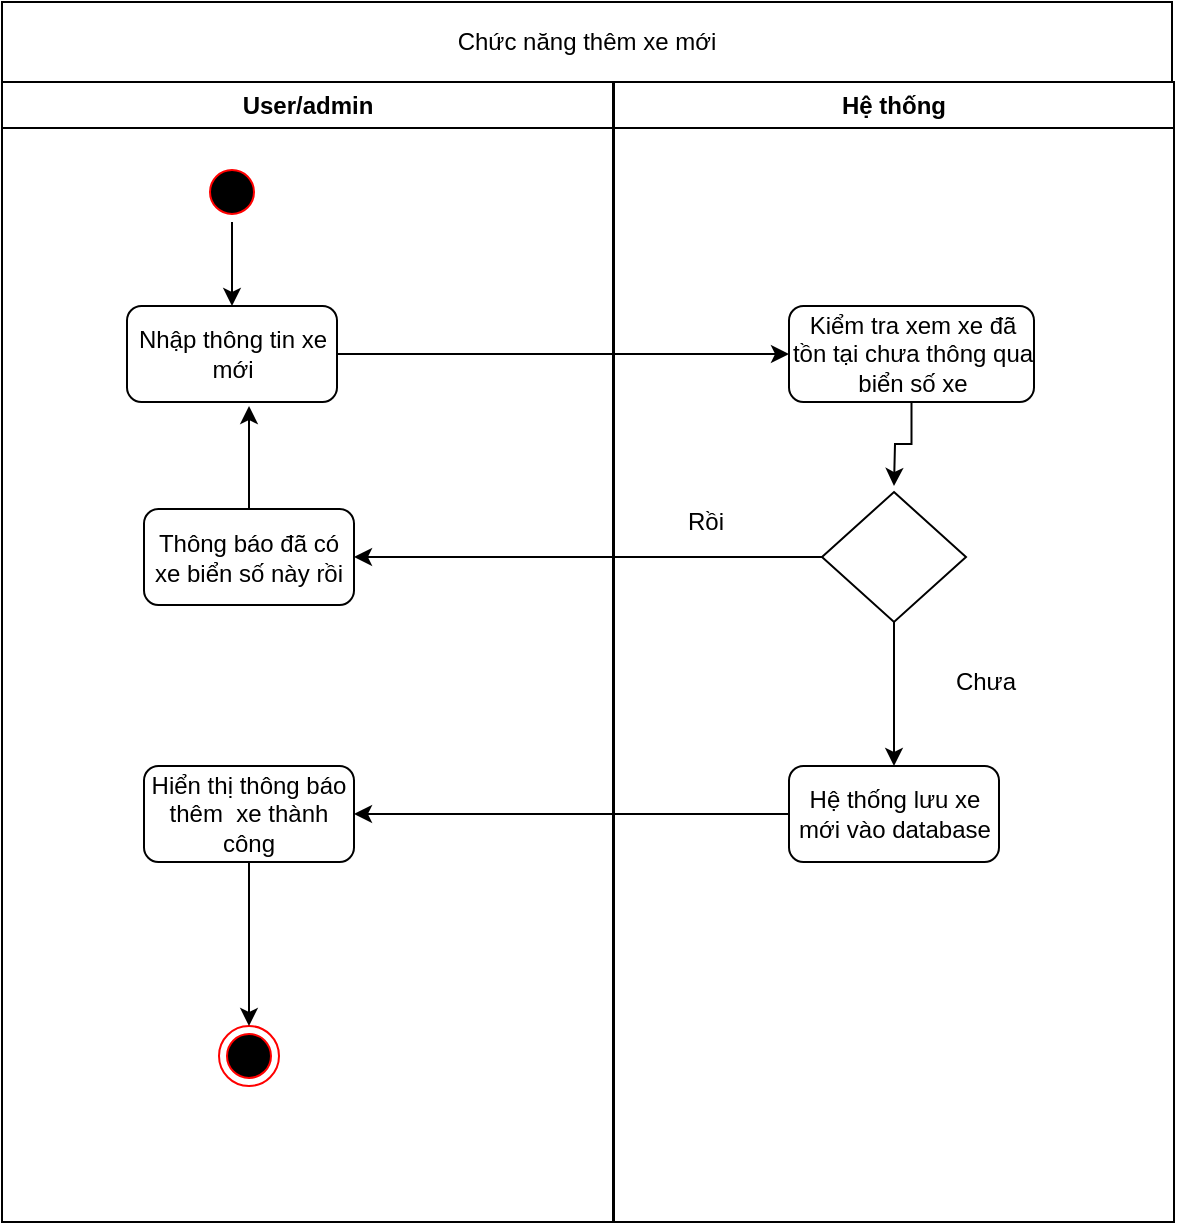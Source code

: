 <mxfile version="26.2.15">
  <diagram name="Page-1" id="e7e014a7-5840-1c2e-5031-d8a46d1fe8dd">
    <mxGraphModel dx="1426" dy="711" grid="1" gridSize="10" guides="1" tooltips="1" connect="1" arrows="1" fold="1" page="1" pageScale="1" pageWidth="1169" pageHeight="826" background="none" math="0" shadow="0">
      <root>
        <mxCell id="0" />
        <mxCell id="1" parent="0" />
        <mxCell id="2" value="User/admin" style="swimlane;whiteSpace=wrap" parent="1" vertex="1">
          <mxGeometry x="139" y="128" width="305.5" height="570" as="geometry" />
        </mxCell>
        <mxCell id="iM6wuMetMFg2LBtmJiii-48" value="" style="edgeStyle=orthogonalEdgeStyle;rounded=0;orthogonalLoop=1;jettySize=auto;html=1;" edge="1" parent="2" source="5" target="iM6wuMetMFg2LBtmJiii-41">
          <mxGeometry relative="1" as="geometry" />
        </mxCell>
        <mxCell id="5" value="" style="ellipse;shape=startState;fillColor=#000000;strokeColor=#ff0000;" parent="2" vertex="1">
          <mxGeometry x="100" y="40" width="30" height="30" as="geometry" />
        </mxCell>
        <mxCell id="38" value="" style="ellipse;shape=endState;fillColor=#000000;strokeColor=#ff0000" parent="2" vertex="1">
          <mxGeometry x="108.5" y="472" width="30" height="30" as="geometry" />
        </mxCell>
        <mxCell id="iM6wuMetMFg2LBtmJiii-41" value="Nhập thông tin xe mới" style="rounded=1;whiteSpace=wrap;html=1;" vertex="1" parent="2">
          <mxGeometry x="62.5" y="112" width="105" height="48" as="geometry" />
        </mxCell>
        <mxCell id="iM6wuMetMFg2LBtmJiii-43" value="Thông báo đã có xe biển số này rồi" style="rounded=1;whiteSpace=wrap;html=1;" vertex="1" parent="2">
          <mxGeometry x="71" y="213.5" width="105" height="48" as="geometry" />
        </mxCell>
        <mxCell id="iM6wuMetMFg2LBtmJiii-56" style="edgeStyle=orthogonalEdgeStyle;rounded=0;orthogonalLoop=1;jettySize=auto;html=1;" edge="1" parent="2" source="iM6wuMetMFg2LBtmJiii-44">
          <mxGeometry relative="1" as="geometry">
            <mxPoint x="123.5" y="472" as="targetPoint" />
          </mxGeometry>
        </mxCell>
        <mxCell id="iM6wuMetMFg2LBtmJiii-44" value="Hiển thị thông báo thêm&amp;nbsp; xe thành công" style="rounded=1;whiteSpace=wrap;html=1;" vertex="1" parent="2">
          <mxGeometry x="71" y="342" width="105" height="48" as="geometry" />
        </mxCell>
        <mxCell id="iM6wuMetMFg2LBtmJiii-52" style="edgeStyle=orthogonalEdgeStyle;rounded=0;orthogonalLoop=1;jettySize=auto;html=1;entryX=0.581;entryY=1.042;entryDx=0;entryDy=0;entryPerimeter=0;" edge="1" parent="2" source="iM6wuMetMFg2LBtmJiii-43" target="iM6wuMetMFg2LBtmJiii-41">
          <mxGeometry relative="1" as="geometry" />
        </mxCell>
        <mxCell id="3" value="Hệ thống" style="swimlane;whiteSpace=wrap;startSize=23;" parent="1" vertex="1">
          <mxGeometry x="445" y="128" width="280" height="570" as="geometry" />
        </mxCell>
        <mxCell id="iM6wuMetMFg2LBtmJiii-50" style="edgeStyle=orthogonalEdgeStyle;rounded=0;orthogonalLoop=1;jettySize=auto;html=1;" edge="1" parent="3" source="iM6wuMetMFg2LBtmJiii-42">
          <mxGeometry relative="1" as="geometry">
            <mxPoint x="140" y="202" as="targetPoint" />
          </mxGeometry>
        </mxCell>
        <mxCell id="iM6wuMetMFg2LBtmJiii-42" value="Kiểm tra xem xe đã tồn tại chưa thông qua biển số xe" style="rounded=1;whiteSpace=wrap;html=1;" vertex="1" parent="3">
          <mxGeometry x="87.5" y="112" width="122.5" height="48" as="geometry" />
        </mxCell>
        <mxCell id="iM6wuMetMFg2LBtmJiii-45" value="Hệ thống lưu xe mới vào database" style="rounded=1;whiteSpace=wrap;html=1;" vertex="1" parent="3">
          <mxGeometry x="87.5" y="342" width="105" height="48" as="geometry" />
        </mxCell>
        <mxCell id="iM6wuMetMFg2LBtmJiii-53" style="edgeStyle=orthogonalEdgeStyle;rounded=0;orthogonalLoop=1;jettySize=auto;html=1;entryX=0.5;entryY=0;entryDx=0;entryDy=0;" edge="1" parent="3" source="iM6wuMetMFg2LBtmJiii-47" target="iM6wuMetMFg2LBtmJiii-45">
          <mxGeometry relative="1" as="geometry" />
        </mxCell>
        <mxCell id="iM6wuMetMFg2LBtmJiii-47" value="" style="rhombus;whiteSpace=wrap;html=1;" vertex="1" parent="3">
          <mxGeometry x="104" y="205" width="72" height="65" as="geometry" />
        </mxCell>
        <mxCell id="iM6wuMetMFg2LBtmJiii-54" style="edgeStyle=orthogonalEdgeStyle;rounded=0;orthogonalLoop=1;jettySize=auto;html=1;exitX=0.5;exitY=1;exitDx=0;exitDy=0;" edge="1" parent="3" source="iM6wuMetMFg2LBtmJiii-45" target="iM6wuMetMFg2LBtmJiii-45">
          <mxGeometry relative="1" as="geometry" />
        </mxCell>
        <mxCell id="iM6wuMetMFg2LBtmJiii-57" value="Rồi" style="text;html=1;align=center;verticalAlign=middle;whiteSpace=wrap;rounded=0;" vertex="1" parent="3">
          <mxGeometry x="15.5" y="205" width="60" height="30" as="geometry" />
        </mxCell>
        <mxCell id="iM6wuMetMFg2LBtmJiii-58" value="Chưa" style="text;html=1;align=center;verticalAlign=middle;whiteSpace=wrap;rounded=0;" vertex="1" parent="3">
          <mxGeometry x="155.5" y="285" width="60" height="30" as="geometry" />
        </mxCell>
        <mxCell id="iM6wuMetMFg2LBtmJiii-49" style="edgeStyle=orthogonalEdgeStyle;rounded=0;orthogonalLoop=1;jettySize=auto;html=1;entryX=0;entryY=0.5;entryDx=0;entryDy=0;" edge="1" parent="1" source="iM6wuMetMFg2LBtmJiii-41" target="iM6wuMetMFg2LBtmJiii-42">
          <mxGeometry relative="1" as="geometry" />
        </mxCell>
        <mxCell id="iM6wuMetMFg2LBtmJiii-51" style="edgeStyle=orthogonalEdgeStyle;rounded=0;orthogonalLoop=1;jettySize=auto;html=1;entryX=1;entryY=0.5;entryDx=0;entryDy=0;" edge="1" parent="1" source="iM6wuMetMFg2LBtmJiii-47" target="iM6wuMetMFg2LBtmJiii-43">
          <mxGeometry relative="1" as="geometry" />
        </mxCell>
        <mxCell id="iM6wuMetMFg2LBtmJiii-55" style="edgeStyle=orthogonalEdgeStyle;rounded=0;orthogonalLoop=1;jettySize=auto;html=1;entryX=1;entryY=0.5;entryDx=0;entryDy=0;" edge="1" parent="1" source="iM6wuMetMFg2LBtmJiii-45" target="iM6wuMetMFg2LBtmJiii-44">
          <mxGeometry relative="1" as="geometry" />
        </mxCell>
        <mxCell id="iM6wuMetMFg2LBtmJiii-59" value="Chức năng thêm xe mới" style="rounded=0;whiteSpace=wrap;html=1;" vertex="1" parent="1">
          <mxGeometry x="139" y="88" width="585" height="40" as="geometry" />
        </mxCell>
      </root>
    </mxGraphModel>
  </diagram>
</mxfile>
